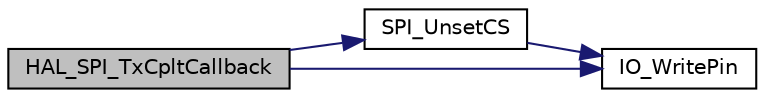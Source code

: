 digraph "HAL_SPI_TxCpltCallback"
{
  edge [fontname="Helvetica",fontsize="10",labelfontname="Helvetica",labelfontsize="10"];
  node [fontname="Helvetica",fontsize="10",shape=record];
  rankdir="LR";
  Node0 [label="HAL_SPI_TxCpltCallback",height=0.2,width=0.4,color="black", fillcolor="grey75", style="filled", fontcolor="black"];
  Node0 -> Node1 [color="midnightblue",fontsize="10",style="solid",fontname="Helvetica"];
  Node1 [label="SPI_UnsetCS",height=0.2,width=0.4,color="black", fillcolor="white", style="filled",URL="$spi_8c.html#a91406c314b72fede70c5b70edfb75dec",tooltip="sets Chip Select high to end SPI transmission. "];
  Node1 -> Node2 [color="midnightblue",fontsize="10",style="solid",fontname="Helvetica"];
  Node2 [label="IO_WritePin",height=0.2,width=0.4,color="black", fillcolor="white", style="filled",URL="$io_8c.html#a1709c6b36be8ee2ebaf5e076300b6a93",tooltip="Sets the state of a pin. "];
  Node0 -> Node2 [color="midnightblue",fontsize="10",style="solid",fontname="Helvetica"];
}
